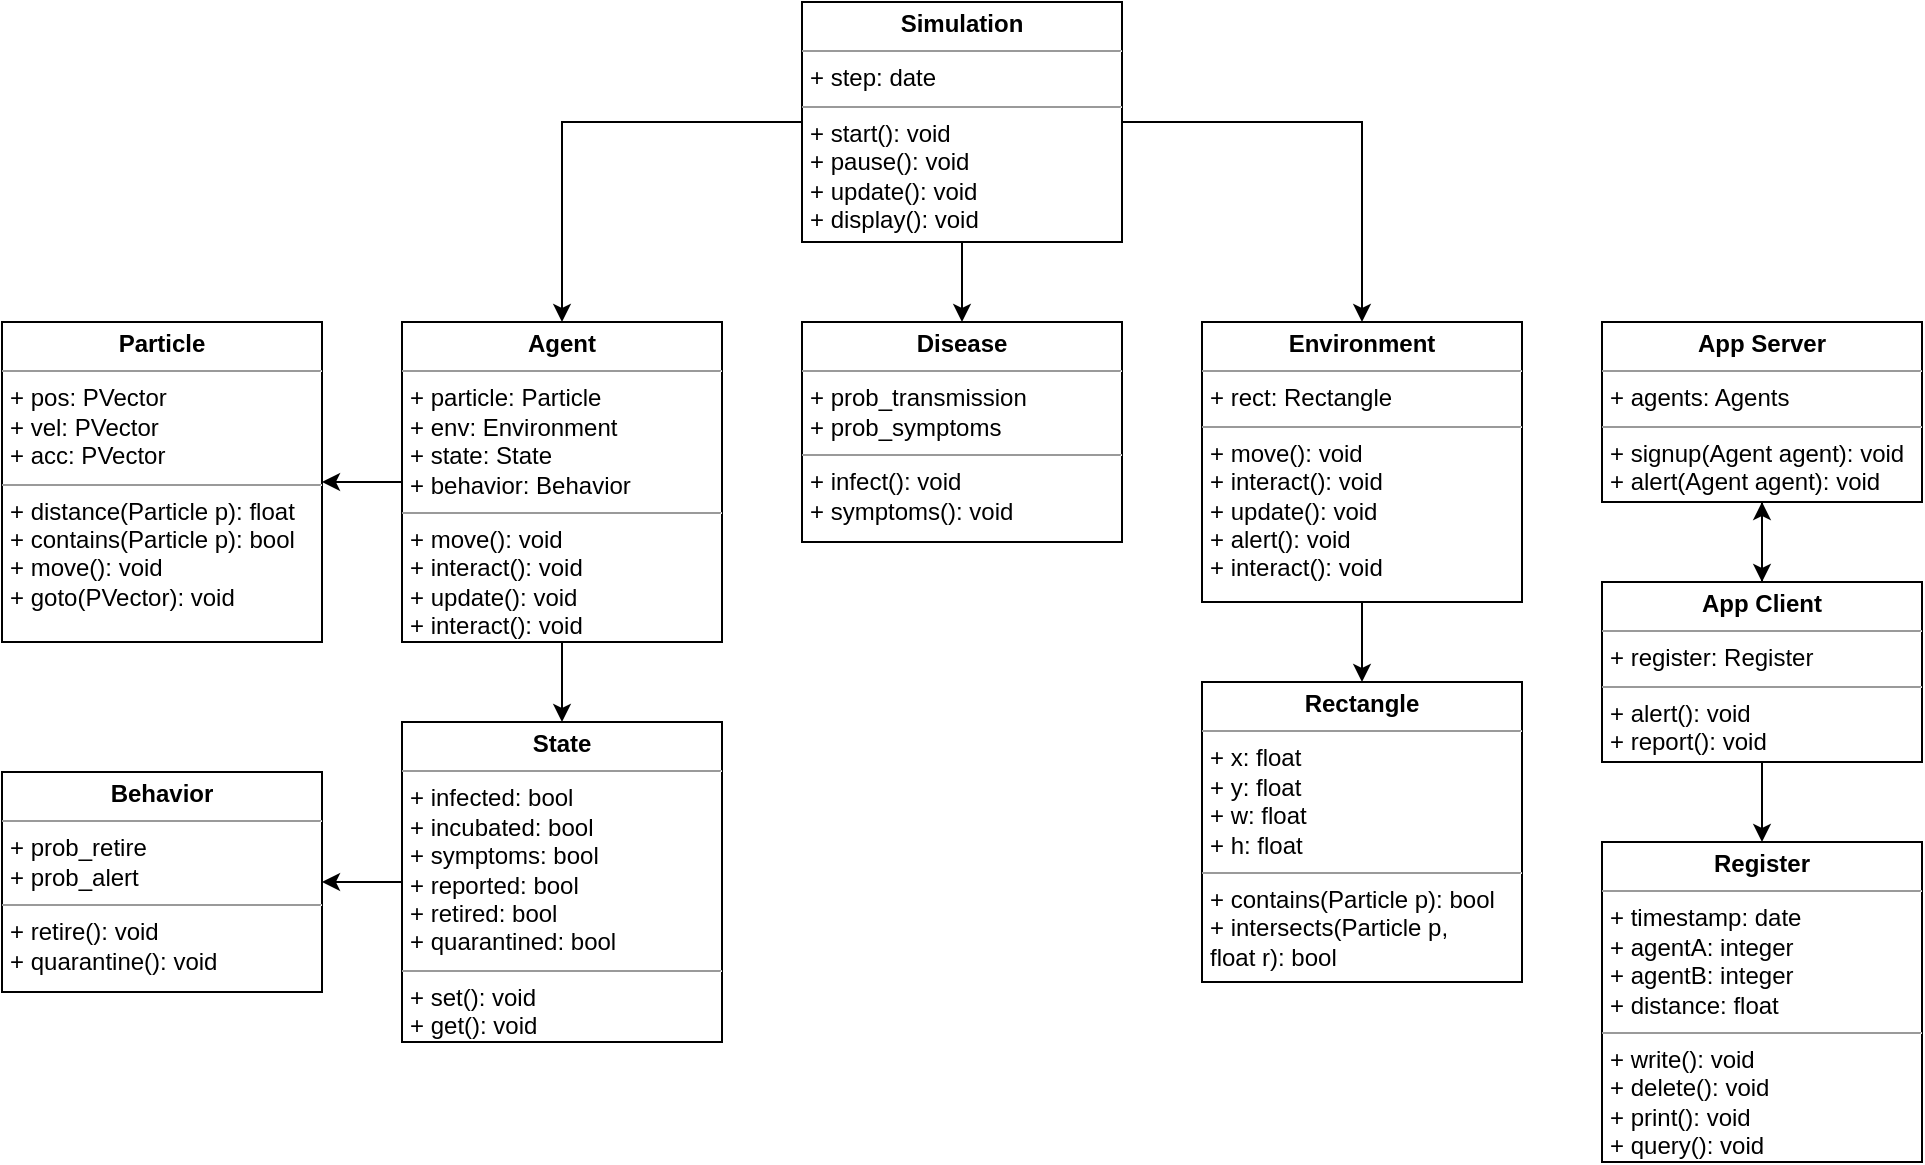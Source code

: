 <mxfile version="12.9.13" type="device"><diagram id="HNVOOLqYVXqEPAd6Lw9Z" name="Page-1"><mxGraphModel dx="1363" dy="1618" grid="1" gridSize="10" guides="1" tooltips="1" connect="1" arrows="1" fold="1" page="1" pageScale="1" pageWidth="1169" pageHeight="827" math="0" shadow="0"><root><mxCell id="0"/><mxCell id="1" parent="0"/><mxCell id="20q8gE9kv3T8HsYagiXE-40" value="" style="edgeStyle=orthogonalEdgeStyle;rounded=0;orthogonalLoop=1;jettySize=auto;html=1;" edge="1" parent="1" source="20q8gE9kv3T8HsYagiXE-15" target="20q8gE9kv3T8HsYagiXE-21"><mxGeometry relative="1" as="geometry"/></mxCell><mxCell id="20q8gE9kv3T8HsYagiXE-46" style="edgeStyle=orthogonalEdgeStyle;rounded=0;orthogonalLoop=1;jettySize=auto;html=1;exitX=0;exitY=0.5;exitDx=0;exitDy=0;" edge="1" parent="1" source="20q8gE9kv3T8HsYagiXE-15" target="20q8gE9kv3T8HsYagiXE-18"><mxGeometry relative="1" as="geometry"/></mxCell><mxCell id="20q8gE9kv3T8HsYagiXE-15" value="&lt;p style=&quot;margin: 0px ; margin-top: 4px ; text-align: center&quot;&gt;&lt;b&gt;Agent&lt;/b&gt;&lt;/p&gt;&lt;hr size=&quot;1&quot;&gt;&lt;p style=&quot;margin: 0px ; margin-left: 4px&quot;&gt;&lt;span&gt;+ particle: Particle&lt;/span&gt;&lt;br&gt;&lt;/p&gt;&lt;p style=&quot;margin: 0px ; margin-left: 4px&quot;&gt;+ env: Environment&lt;/p&gt;&lt;p style=&quot;margin: 0px ; margin-left: 4px&quot;&gt;&lt;span&gt;+ state: State&lt;/span&gt;&lt;br&gt;&lt;/p&gt;&lt;p style=&quot;margin: 0px ; margin-left: 4px&quot;&gt;&lt;span&gt;+ behavior: Behavior&lt;/span&gt;&lt;/p&gt;&lt;hr size=&quot;1&quot;&gt;&lt;p style=&quot;margin: 0px ; margin-left: 4px&quot;&gt;&lt;span&gt;+ move(): void&lt;/span&gt;&lt;br&gt;&lt;/p&gt;&lt;p style=&quot;margin: 0px ; margin-left: 4px&quot;&gt;+ interact(): void&lt;/p&gt;&lt;p style=&quot;margin: 0px ; margin-left: 4px&quot;&gt;+ update(): void&lt;/p&gt;&lt;p style=&quot;margin: 0px ; margin-left: 4px&quot;&gt;&lt;span&gt;+ interact(): void&lt;/span&gt;&lt;br&gt;&lt;/p&gt;&lt;p style=&quot;margin: 0px ; margin-left: 4px&quot;&gt;&lt;br&gt;&lt;/p&gt;" style="verticalAlign=top;align=left;overflow=fill;fontSize=12;fontFamily=Helvetica;html=1;" vertex="1" parent="1"><mxGeometry x="305" y="-600" width="160" height="160" as="geometry"/></mxCell><mxCell id="20q8gE9kv3T8HsYagiXE-17" value="&lt;p style=&quot;margin: 0px ; margin-top: 4px ; text-align: center&quot;&gt;&lt;b&gt;Register&lt;/b&gt;&lt;/p&gt;&lt;hr size=&quot;1&quot;&gt;&lt;p style=&quot;margin: 0px ; margin-left: 4px&quot;&gt;+ timestamp: date&lt;/p&gt;&lt;p style=&quot;margin: 0px ; margin-left: 4px&quot;&gt;+ agentA: integer&lt;/p&gt;&lt;p style=&quot;margin: 0px ; margin-left: 4px&quot;&gt;+ agentB: integer&lt;/p&gt;&lt;p style=&quot;margin: 0px ; margin-left: 4px&quot;&gt;+ distance: float&lt;/p&gt;&lt;hr size=&quot;1&quot;&gt;&lt;p style=&quot;margin: 0px ; margin-left: 4px&quot;&gt;+ write(): void&lt;/p&gt;&lt;p style=&quot;margin: 0px ; margin-left: 4px&quot;&gt;+ delete(): void&lt;/p&gt;&lt;p style=&quot;margin: 0px ; margin-left: 4px&quot;&gt;+ print(): void&lt;/p&gt;&lt;p style=&quot;margin: 0px ; margin-left: 4px&quot;&gt;+ query(): void&lt;/p&gt;&lt;p style=&quot;margin: 0px ; margin-left: 4px&quot;&gt;&lt;br&gt;&lt;/p&gt;&lt;p style=&quot;margin: 0px ; margin-left: 4px&quot;&gt;&lt;br&gt;&lt;/p&gt;" style="verticalAlign=top;align=left;overflow=fill;fontSize=12;fontFamily=Helvetica;html=1;" vertex="1" parent="1"><mxGeometry x="905" y="-340" width="160" height="160" as="geometry"/></mxCell><mxCell id="20q8gE9kv3T8HsYagiXE-18" value="&lt;p style=&quot;margin: 0px ; margin-top: 4px ; text-align: center&quot;&gt;&lt;b&gt;Particle&lt;/b&gt;&lt;/p&gt;&lt;hr size=&quot;1&quot;&gt;&lt;p style=&quot;margin: 0px 0px 0px 4px&quot;&gt;+ pos: PVector&lt;br&gt;&lt;/p&gt;&lt;p style=&quot;margin: 0px 0px 0px 4px&quot;&gt;+ vel: PVector&lt;br&gt;&lt;/p&gt;&lt;p style=&quot;margin: 0px 0px 0px 4px&quot;&gt;+ acc: PVector&lt;/p&gt;&lt;hr size=&quot;1&quot;&gt;&lt;p style=&quot;margin: 0px ; margin-left: 4px&quot;&gt;+ distance(Particle p): float&lt;/p&gt;&lt;p style=&quot;margin: 0px ; margin-left: 4px&quot;&gt;+ contains(Particle p): bool&lt;/p&gt;&lt;p style=&quot;margin: 0px ; margin-left: 4px&quot;&gt;+ move(): void&lt;/p&gt;&lt;p style=&quot;margin: 0px ; margin-left: 4px&quot;&gt;+ goto(PVector): void&lt;/p&gt;&lt;p style=&quot;margin: 0px ; margin-left: 4px&quot;&gt;&lt;br&gt;&lt;/p&gt;" style="verticalAlign=top;align=left;overflow=fill;fontSize=12;fontFamily=Helvetica;html=1;" vertex="1" parent="1"><mxGeometry x="105" y="-600" width="160" height="160" as="geometry"/></mxCell><mxCell id="20q8gE9kv3T8HsYagiXE-19" value="&lt;p style=&quot;margin: 0px ; margin-top: 4px ; text-align: center&quot;&gt;&lt;b&gt;Rectangle&lt;/b&gt;&lt;/p&gt;&lt;hr size=&quot;1&quot;&gt;&lt;p style=&quot;margin: 0px 0px 0px 4px&quot;&gt;+ x: float&lt;/p&gt;&lt;p style=&quot;margin: 0px 0px 0px 4px&quot;&gt;+ y: float&lt;/p&gt;&lt;p style=&quot;margin: 0px 0px 0px 4px&quot;&gt;+ w: float&lt;br&gt;&lt;/p&gt;&lt;p style=&quot;margin: 0px 0px 0px 4px&quot;&gt;+ h: float&lt;br&gt;&lt;/p&gt;&lt;hr size=&quot;1&quot;&gt;&lt;p style=&quot;margin: 0px ; margin-left: 4px&quot;&gt;&lt;span&gt;+ contains(Particle p): bool&lt;/span&gt;&lt;br&gt;&lt;/p&gt;&lt;p style=&quot;margin: 0px ; margin-left: 4px&quot;&gt;+ intersects(Particle p,&amp;nbsp;&lt;/p&gt;&lt;p style=&quot;margin: 0px ; margin-left: 4px&quot;&gt;float r): bool&lt;/p&gt;&lt;p style=&quot;margin: 0px ; margin-left: 4px&quot;&gt;&lt;br&gt;&lt;/p&gt;" style="verticalAlign=top;align=left;overflow=fill;fontSize=12;fontFamily=Helvetica;html=1;" vertex="1" parent="1"><mxGeometry x="705" y="-420" width="160" height="150" as="geometry"/></mxCell><mxCell id="20q8gE9kv3T8HsYagiXE-47" value="" style="edgeStyle=orthogonalEdgeStyle;rounded=0;orthogonalLoop=1;jettySize=auto;html=1;" edge="1" parent="1" source="20q8gE9kv3T8HsYagiXE-20" target="20q8gE9kv3T8HsYagiXE-27"><mxGeometry relative="1" as="geometry"/></mxCell><mxCell id="20q8gE9kv3T8HsYagiXE-20" value="&lt;p style=&quot;margin: 0px ; margin-top: 4px ; text-align: center&quot;&gt;&lt;b&gt;App Server&lt;/b&gt;&lt;/p&gt;&lt;hr size=&quot;1&quot;&gt;&lt;p style=&quot;margin: 0px 0px 0px 4px&quot;&gt;+ agents: Agents&lt;/p&gt;&lt;hr size=&quot;1&quot;&gt;&lt;p style=&quot;margin: 0px ; margin-left: 4px&quot;&gt;&lt;span&gt;+ signup(Agent agent): void&lt;/span&gt;&lt;/p&gt;&lt;p style=&quot;margin: 0px ; margin-left: 4px&quot;&gt;&lt;span&gt;+ alert(Agent agent): void&lt;/span&gt;&lt;/p&gt;&lt;p style=&quot;margin: 0px ; margin-left: 4px&quot;&gt;&lt;br&gt;&lt;/p&gt;" style="verticalAlign=top;align=left;overflow=fill;fontSize=12;fontFamily=Helvetica;html=1;" vertex="1" parent="1"><mxGeometry x="905" y="-600" width="160" height="90" as="geometry"/></mxCell><mxCell id="20q8gE9kv3T8HsYagiXE-55" value="" style="edgeStyle=orthogonalEdgeStyle;rounded=0;orthogonalLoop=1;jettySize=auto;html=1;" edge="1" parent="1" source="20q8gE9kv3T8HsYagiXE-21" target="20q8gE9kv3T8HsYagiXE-22"><mxGeometry relative="1" as="geometry"/></mxCell><mxCell id="20q8gE9kv3T8HsYagiXE-21" value="&lt;p style=&quot;margin: 0px ; margin-top: 4px ; text-align: center&quot;&gt;&lt;b&gt;State&lt;/b&gt;&lt;/p&gt;&lt;hr size=&quot;1&quot;&gt;&lt;p style=&quot;margin: 0px 0px 0px 4px&quot;&gt;+ infected: bool&lt;/p&gt;&lt;p style=&quot;margin: 0px 0px 0px 4px&quot;&gt;+ incubated: bool&lt;/p&gt;&lt;p style=&quot;margin: 0px 0px 0px 4px&quot;&gt;+ symptoms: bool&lt;/p&gt;&lt;p style=&quot;margin: 0px 0px 0px 4px&quot;&gt;+ reported: bool&lt;/p&gt;&lt;p style=&quot;margin: 0px 0px 0px 4px&quot;&gt;+ retired: bool&lt;/p&gt;&lt;p style=&quot;margin: 0px 0px 0px 4px&quot;&gt;+ quarantined: bool&lt;/p&gt;&lt;hr size=&quot;1&quot;&gt;&lt;p style=&quot;margin: 0px ; margin-left: 4px&quot;&gt;&lt;span&gt;+ set(): void&lt;/span&gt;&lt;/p&gt;&lt;p style=&quot;margin: 0px ; margin-left: 4px&quot;&gt;&lt;span&gt;+ get(): void&lt;/span&gt;&lt;/p&gt;&lt;p style=&quot;margin: 0px ; margin-left: 4px&quot;&gt;&lt;br&gt;&lt;/p&gt;" style="verticalAlign=top;align=left;overflow=fill;fontSize=12;fontFamily=Helvetica;html=1;" vertex="1" parent="1"><mxGeometry x="305" y="-400" width="160" height="160" as="geometry"/></mxCell><mxCell id="20q8gE9kv3T8HsYagiXE-22" value="&lt;p style=&quot;margin: 0px ; margin-top: 4px ; text-align: center&quot;&gt;&lt;b&gt;Behavior&lt;/b&gt;&lt;/p&gt;&lt;hr size=&quot;1&quot;&gt;&lt;p style=&quot;margin: 0px 0px 0px 4px&quot;&gt;+ prob_retire&lt;/p&gt;&lt;p style=&quot;margin: 0px 0px 0px 4px&quot;&gt;+ prob_alert&lt;/p&gt;&lt;hr size=&quot;1&quot;&gt;&lt;p style=&quot;margin: 0px 0px 0px 4px&quot;&gt;&lt;span&gt;+ retire(): void&lt;/span&gt;&lt;br&gt;&lt;/p&gt;&lt;p style=&quot;margin: 0px 0px 0px 4px&quot;&gt;+ quarantine(): void&lt;br&gt;&lt;/p&gt;&lt;div&gt;&lt;br&gt;&lt;/div&gt;&lt;p style=&quot;margin: 0px 0px 0px 4px&quot;&gt;&lt;br&gt;&lt;/p&gt;&lt;p style=&quot;margin: 0px ; margin-left: 4px&quot;&gt;&lt;br&gt;&lt;/p&gt;" style="verticalAlign=top;align=left;overflow=fill;fontSize=12;fontFamily=Helvetica;html=1;" vertex="1" parent="1"><mxGeometry x="105" y="-375" width="160" height="110" as="geometry"/></mxCell><mxCell id="20q8gE9kv3T8HsYagiXE-39" value="" style="edgeStyle=orthogonalEdgeStyle;rounded=0;orthogonalLoop=1;jettySize=auto;html=1;" edge="1" parent="1" source="20q8gE9kv3T8HsYagiXE-23" target="20q8gE9kv3T8HsYagiXE-19"><mxGeometry relative="1" as="geometry"/></mxCell><mxCell id="20q8gE9kv3T8HsYagiXE-23" value="&lt;p style=&quot;margin: 0px ; margin-top: 4px ; text-align: center&quot;&gt;&lt;b&gt;Environment&lt;/b&gt;&lt;/p&gt;&lt;hr size=&quot;1&quot;&gt;&lt;p style=&quot;margin: 0px ; margin-left: 4px&quot;&gt;+ rect: Rectangle&lt;br&gt;&lt;/p&gt;&lt;hr size=&quot;1&quot;&gt;&lt;p style=&quot;margin: 0px ; margin-left: 4px&quot;&gt;&lt;span&gt;+ move(): void&lt;/span&gt;&lt;br&gt;&lt;/p&gt;&lt;p style=&quot;margin: 0px ; margin-left: 4px&quot;&gt;+ interact(): void&lt;/p&gt;&lt;p style=&quot;margin: 0px ; margin-left: 4px&quot;&gt;+ update(): void&lt;/p&gt;&lt;p style=&quot;margin: 0px ; margin-left: 4px&quot;&gt;+ alert(): void&lt;/p&gt;&lt;p style=&quot;margin: 0px ; margin-left: 4px&quot;&gt;+ interact(): void&lt;/p&gt;&lt;p style=&quot;margin: 0px ; margin-left: 4px&quot;&gt;&lt;br&gt;&lt;/p&gt;" style="verticalAlign=top;align=left;overflow=fill;fontSize=12;fontFamily=Helvetica;html=1;" vertex="1" parent="1"><mxGeometry x="705" y="-600" width="160" height="140" as="geometry"/></mxCell><mxCell id="20q8gE9kv3T8HsYagiXE-53" value="" style="edgeStyle=orthogonalEdgeStyle;rounded=0;orthogonalLoop=1;jettySize=auto;html=1;entryX=0.5;entryY=0;entryDx=0;entryDy=0;" edge="1" parent="1" source="20q8gE9kv3T8HsYagiXE-24" target="20q8gE9kv3T8HsYagiXE-23"><mxGeometry relative="1" as="geometry"/></mxCell><mxCell id="20q8gE9kv3T8HsYagiXE-54" value="" style="edgeStyle=orthogonalEdgeStyle;rounded=0;orthogonalLoop=1;jettySize=auto;html=1;" edge="1" parent="1" source="20q8gE9kv3T8HsYagiXE-24" target="20q8gE9kv3T8HsYagiXE-15"><mxGeometry relative="1" as="geometry"/></mxCell><mxCell id="20q8gE9kv3T8HsYagiXE-56" value="" style="edgeStyle=orthogonalEdgeStyle;rounded=0;orthogonalLoop=1;jettySize=auto;html=1;" edge="1" parent="1" source="20q8gE9kv3T8HsYagiXE-24" target="20q8gE9kv3T8HsYagiXE-25"><mxGeometry relative="1" as="geometry"/></mxCell><mxCell id="20q8gE9kv3T8HsYagiXE-24" value="&lt;p style=&quot;margin: 0px ; margin-top: 4px ; text-align: center&quot;&gt;&lt;b&gt;Simulation&lt;/b&gt;&lt;/p&gt;&lt;hr size=&quot;1&quot;&gt;&lt;p style=&quot;margin: 0px ; margin-left: 4px&quot;&gt;+ step: date&lt;/p&gt;&lt;hr size=&quot;1&quot;&gt;&lt;p style=&quot;margin: 0px ; margin-left: 4px&quot;&gt;&lt;span&gt;+ start(): void&lt;/span&gt;&lt;/p&gt;&lt;p style=&quot;margin: 0px ; margin-left: 4px&quot;&gt;&lt;span&gt;+ pause(): void&lt;/span&gt;&lt;/p&gt;&lt;p style=&quot;margin: 0px ; margin-left: 4px&quot;&gt;&lt;span&gt;+ update(): void&lt;/span&gt;&lt;/p&gt;&lt;p style=&quot;margin: 0px ; margin-left: 4px&quot;&gt;&lt;span&gt;+ display(): void&lt;/span&gt;&lt;/p&gt;" style="verticalAlign=top;align=left;overflow=fill;fontSize=12;fontFamily=Helvetica;html=1;" vertex="1" parent="1"><mxGeometry x="505" y="-760" width="160" height="120" as="geometry"/></mxCell><mxCell id="20q8gE9kv3T8HsYagiXE-25" value="&lt;p style=&quot;margin: 0px ; margin-top: 4px ; text-align: center&quot;&gt;&lt;b&gt;Disease&lt;/b&gt;&lt;/p&gt;&lt;hr size=&quot;1&quot;&gt;&lt;p style=&quot;margin: 0px 0px 0px 4px&quot;&gt;+ prob_transmission&lt;br&gt;&lt;/p&gt;&lt;p style=&quot;margin: 0px 0px 0px 4px&quot;&gt;&lt;span&gt;+ prob_symptoms&lt;/span&gt;&lt;/p&gt;&lt;hr size=&quot;1&quot;&gt;&lt;p style=&quot;margin: 0px ; margin-left: 4px&quot;&gt;&lt;span&gt;+ infect(): void&lt;/span&gt;&lt;br&gt;&lt;/p&gt;&lt;p style=&quot;margin: 0px 0px 0px 4px&quot;&gt;+ symptoms(): void&lt;/p&gt;&lt;p style=&quot;margin: 0px ; margin-left: 4px&quot;&gt;&lt;br&gt;&lt;/p&gt;" style="verticalAlign=top;align=left;overflow=fill;fontSize=12;fontFamily=Helvetica;html=1;" vertex="1" parent="1"><mxGeometry x="505" y="-600" width="160" height="110" as="geometry"/></mxCell><mxCell id="20q8gE9kv3T8HsYagiXE-48" value="" style="edgeStyle=orthogonalEdgeStyle;rounded=0;orthogonalLoop=1;jettySize=auto;html=1;" edge="1" parent="1" source="20q8gE9kv3T8HsYagiXE-27" target="20q8gE9kv3T8HsYagiXE-17"><mxGeometry relative="1" as="geometry"/></mxCell><mxCell id="20q8gE9kv3T8HsYagiXE-49" value="" style="edgeStyle=orthogonalEdgeStyle;rounded=0;orthogonalLoop=1;jettySize=auto;html=1;" edge="1" parent="1" source="20q8gE9kv3T8HsYagiXE-27" target="20q8gE9kv3T8HsYagiXE-20"><mxGeometry relative="1" as="geometry"/></mxCell><mxCell id="20q8gE9kv3T8HsYagiXE-27" value="&lt;p style=&quot;margin: 0px ; margin-top: 4px ; text-align: center&quot;&gt;&lt;b&gt;App Client&lt;/b&gt;&lt;/p&gt;&lt;hr size=&quot;1&quot;&gt;&lt;p style=&quot;margin: 0px 0px 0px 4px&quot;&gt;+ register: Register&lt;/p&gt;&lt;hr size=&quot;1&quot;&gt;&lt;p style=&quot;margin: 0px 0px 0px 4px&quot;&gt;+ alert(): void&lt;/p&gt;&lt;p style=&quot;margin: 0px ; margin-left: 4px&quot;&gt;&lt;span&gt;+ report(): void&lt;/span&gt;&lt;br&gt;&lt;/p&gt;&lt;div&gt;&lt;br&gt;&lt;/div&gt;" style="verticalAlign=top;align=left;overflow=fill;fontSize=12;fontFamily=Helvetica;html=1;" vertex="1" parent="1"><mxGeometry x="905" y="-470" width="160" height="90" as="geometry"/></mxCell></root></mxGraphModel></diagram></mxfile>